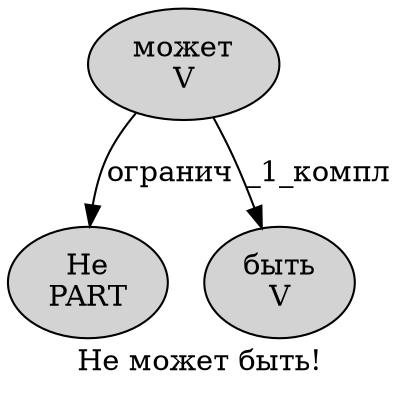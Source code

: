 digraph SENTENCE_3266 {
	graph [label="Не может быть!"]
	node [style=filled]
		0 [label="Не
PART" color="" fillcolor=lightgray penwidth=1 shape=ellipse]
		1 [label="может
V" color="" fillcolor=lightgray penwidth=1 shape=ellipse]
		2 [label="быть
V" color="" fillcolor=lightgray penwidth=1 shape=ellipse]
			1 -> 0 [label="огранич"]
			1 -> 2 [label="_1_компл"]
}